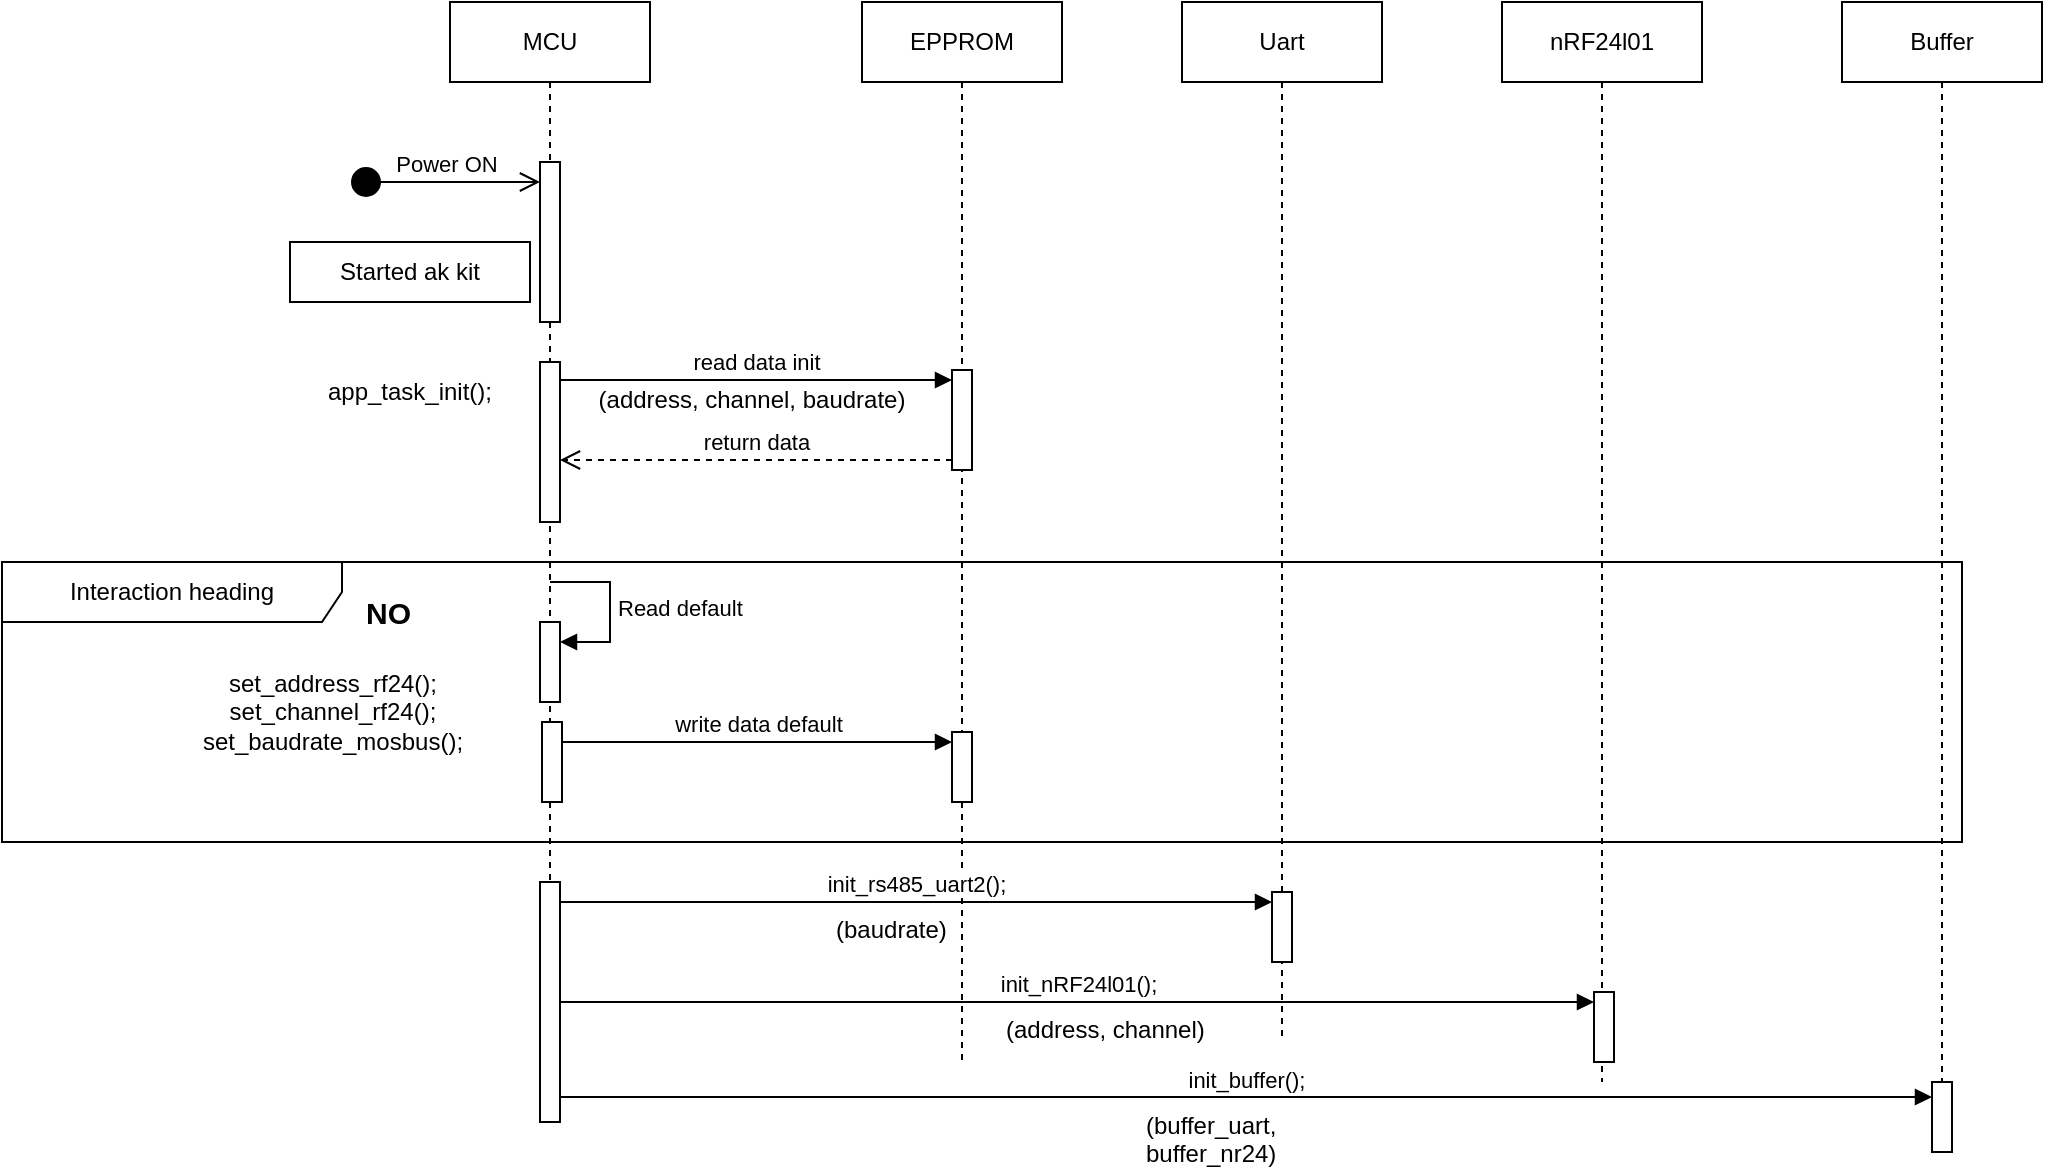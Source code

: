 <mxfile version="22.1.18" type="github" pages="2">
  <diagram name="init_data_on_flash" id="_rqPvwlqcu5d_cv0ufVX">
    <mxGraphModel dx="1440" dy="721" grid="1" gridSize="10" guides="1" tooltips="1" connect="1" arrows="1" fold="1" page="1" pageScale="1" pageWidth="850" pageHeight="1100" math="0" shadow="0">
      <root>
        <mxCell id="0" />
        <mxCell id="1" parent="0" />
        <mxCell id="lFg5hrSPJq1oh815YFEz-1" value="MCU" style="shape=umlLifeline;perimeter=lifelinePerimeter;whiteSpace=wrap;html=1;container=1;dropTarget=0;collapsible=0;recursiveResize=0;outlineConnect=0;portConstraint=eastwest;newEdgeStyle={&quot;curved&quot;:0,&quot;rounded&quot;:0};" vertex="1" parent="1">
          <mxGeometry x="104" y="40" width="100" height="560" as="geometry" />
        </mxCell>
        <mxCell id="lFg5hrSPJq1oh815YFEz-8" value="" style="html=1;points=[[0,0,0,0,5],[0,1,0,0,-5],[1,0,0,0,5],[1,1,0,0,-5]];perimeter=orthogonalPerimeter;outlineConnect=0;targetShapes=umlLifeline;portConstraint=eastwest;newEdgeStyle={&quot;curved&quot;:0,&quot;rounded&quot;:0};" vertex="1" parent="lFg5hrSPJq1oh815YFEz-1">
          <mxGeometry x="45" y="80" width="10" height="80" as="geometry" />
        </mxCell>
        <mxCell id="lFg5hrSPJq1oh815YFEz-10" value="" style="html=1;points=[[0,0,0,0,5],[0,1,0,0,-5],[1,0,0,0,5],[1,1,0,0,-5]];perimeter=orthogonalPerimeter;outlineConnect=0;targetShapes=umlLifeline;portConstraint=eastwest;newEdgeStyle={&quot;curved&quot;:0,&quot;rounded&quot;:0};" vertex="1" parent="lFg5hrSPJq1oh815YFEz-1">
          <mxGeometry x="45" y="180" width="10" height="80" as="geometry" />
        </mxCell>
        <mxCell id="lFg5hrSPJq1oh815YFEz-19" value="" style="html=1;points=[[0,0,0,0,5],[0,1,0,0,-5],[1,0,0,0,5],[1,1,0,0,-5]];perimeter=orthogonalPerimeter;outlineConnect=0;targetShapes=umlLifeline;portConstraint=eastwest;newEdgeStyle={&quot;curved&quot;:0,&quot;rounded&quot;:0};" vertex="1" parent="lFg5hrSPJq1oh815YFEz-1">
          <mxGeometry x="45" y="310" width="10" height="40" as="geometry" />
        </mxCell>
        <mxCell id="lFg5hrSPJq1oh815YFEz-20" value="Read default" style="html=1;align=left;spacingLeft=2;endArrow=block;rounded=0;edgeStyle=orthogonalEdgeStyle;curved=0;rounded=0;" edge="1" target="lFg5hrSPJq1oh815YFEz-19" parent="lFg5hrSPJq1oh815YFEz-1">
          <mxGeometry relative="1" as="geometry">
            <mxPoint x="50" y="290" as="sourcePoint" />
            <Array as="points">
              <mxPoint x="80" y="320" />
            </Array>
            <mxPoint as="offset" />
          </mxGeometry>
        </mxCell>
        <mxCell id="lFg5hrSPJq1oh815YFEz-26" value="" style="html=1;points=[[0,0,0,0,5],[0,1,0,0,-5],[1,0,0,0,5],[1,1,0,0,-5]];perimeter=orthogonalPerimeter;outlineConnect=0;targetShapes=umlLifeline;portConstraint=eastwest;newEdgeStyle={&quot;curved&quot;:0,&quot;rounded&quot;:0};" vertex="1" parent="lFg5hrSPJq1oh815YFEz-1">
          <mxGeometry x="45" y="440" width="10" height="120" as="geometry" />
        </mxCell>
        <mxCell id="lFg5hrSPJq1oh815YFEz-4" value="EPPROM" style="shape=umlLifeline;perimeter=lifelinePerimeter;whiteSpace=wrap;html=1;container=1;dropTarget=0;collapsible=0;recursiveResize=0;outlineConnect=0;portConstraint=eastwest;newEdgeStyle={&quot;curved&quot;:0,&quot;rounded&quot;:0};" vertex="1" parent="1">
          <mxGeometry x="310" y="40" width="100" height="530" as="geometry" />
        </mxCell>
        <mxCell id="lFg5hrSPJq1oh815YFEz-5" value="Uart" style="shape=umlLifeline;perimeter=lifelinePerimeter;whiteSpace=wrap;html=1;container=1;dropTarget=0;collapsible=0;recursiveResize=0;outlineConnect=0;portConstraint=eastwest;newEdgeStyle={&quot;curved&quot;:0,&quot;rounded&quot;:0};" vertex="1" parent="1">
          <mxGeometry x="470" y="40" width="100" height="520" as="geometry" />
        </mxCell>
        <mxCell id="lFg5hrSPJq1oh815YFEz-27" value="" style="html=1;points=[[0,0,0,0,5],[0,1,0,0,-5],[1,0,0,0,5],[1,1,0,0,-5]];perimeter=orthogonalPerimeter;outlineConnect=0;targetShapes=umlLifeline;portConstraint=eastwest;newEdgeStyle={&quot;curved&quot;:0,&quot;rounded&quot;:0};" vertex="1" parent="lFg5hrSPJq1oh815YFEz-5">
          <mxGeometry x="45" y="445" width="10" height="35" as="geometry" />
        </mxCell>
        <mxCell id="lFg5hrSPJq1oh815YFEz-6" value="nRF24l01" style="shape=umlLifeline;perimeter=lifelinePerimeter;whiteSpace=wrap;html=1;container=1;dropTarget=0;collapsible=0;recursiveResize=0;outlineConnect=0;portConstraint=eastwest;newEdgeStyle={&quot;curved&quot;:0,&quot;rounded&quot;:0};" vertex="1" parent="1">
          <mxGeometry x="630" y="40" width="100" height="540" as="geometry" />
        </mxCell>
        <mxCell id="lFg5hrSPJq1oh815YFEz-29" value="" style="html=1;points=[[0,0,0,0,5],[0,1,0,0,-5],[1,0,0,0,5],[1,1,0,0,-5]];perimeter=orthogonalPerimeter;outlineConnect=0;targetShapes=umlLifeline;portConstraint=eastwest;newEdgeStyle={&quot;curved&quot;:0,&quot;rounded&quot;:0};" vertex="1" parent="lFg5hrSPJq1oh815YFEz-6">
          <mxGeometry x="46" y="495" width="10" height="35" as="geometry" />
        </mxCell>
        <mxCell id="lFg5hrSPJq1oh815YFEz-7" value="Power ON" style="html=1;verticalAlign=bottom;startArrow=circle;startFill=1;endArrow=open;startSize=6;endSize=8;curved=0;rounded=0;" edge="1" parent="1" target="lFg5hrSPJq1oh815YFEz-8">
          <mxGeometry width="80" relative="1" as="geometry">
            <mxPoint x="54" y="130" as="sourcePoint" />
            <mxPoint x="144" y="130" as="targetPoint" />
          </mxGeometry>
        </mxCell>
        <mxCell id="lFg5hrSPJq1oh815YFEz-9" value="Started ak kit " style="html=1;whiteSpace=wrap;" vertex="1" parent="1">
          <mxGeometry x="24" y="160" width="120" height="30" as="geometry" />
        </mxCell>
        <mxCell id="lFg5hrSPJq1oh815YFEz-11" value="app_task_init();" style="text;html=1;strokeColor=none;fillColor=none;align=center;verticalAlign=middle;whiteSpace=wrap;rounded=0;" vertex="1" parent="1">
          <mxGeometry x="29" y="220" width="110" height="30" as="geometry" />
        </mxCell>
        <mxCell id="lFg5hrSPJq1oh815YFEz-12" value="" style="html=1;points=[[0,0,0,0,5],[0,1,0,0,-5],[1,0,0,0,5],[1,1,0,0,-5]];perimeter=orthogonalPerimeter;outlineConnect=0;targetShapes=umlLifeline;portConstraint=eastwest;newEdgeStyle={&quot;curved&quot;:0,&quot;rounded&quot;:0};" vertex="1" parent="1">
          <mxGeometry x="355" y="224" width="10" height="50" as="geometry" />
        </mxCell>
        <mxCell id="lFg5hrSPJq1oh815YFEz-13" value="&lt;div&gt;read data init&lt;/div&gt;" style="html=1;verticalAlign=bottom;endArrow=block;curved=0;rounded=0;entryX=0;entryY=0;entryDx=0;entryDy=5;" edge="1" target="lFg5hrSPJq1oh815YFEz-12" parent="1" source="lFg5hrSPJq1oh815YFEz-10">
          <mxGeometry relative="1" as="geometry">
            <mxPoint x="285" y="229" as="sourcePoint" />
          </mxGeometry>
        </mxCell>
        <mxCell id="lFg5hrSPJq1oh815YFEz-14" value="return data" style="html=1;verticalAlign=bottom;endArrow=open;dashed=1;endSize=8;curved=0;rounded=0;exitX=0;exitY=1;exitDx=0;exitDy=-5;" edge="1" source="lFg5hrSPJq1oh815YFEz-12" parent="1" target="lFg5hrSPJq1oh815YFEz-10">
          <mxGeometry relative="1" as="geometry">
            <mxPoint x="285" y="269" as="targetPoint" />
          </mxGeometry>
        </mxCell>
        <mxCell id="lFg5hrSPJq1oh815YFEz-15" value="(address, channel, baudrate)" style="text;html=1;strokeColor=none;fillColor=none;align=center;verticalAlign=middle;whiteSpace=wrap;rounded=0;" vertex="1" parent="1">
          <mxGeometry x="168" y="224" width="174" height="30" as="geometry" />
        </mxCell>
        <mxCell id="lFg5hrSPJq1oh815YFEz-16" value="Interaction heading" style="shape=umlFrame;whiteSpace=wrap;html=1;pointerEvents=0;recursiveResize=0;container=1;collapsible=0;width=170;" vertex="1" parent="1">
          <mxGeometry x="-120" y="320" width="980" height="140" as="geometry" />
        </mxCell>
        <mxCell id="lFg5hrSPJq1oh815YFEz-17" value="&lt;b&gt;&lt;font style=&quot;font-size: 15px;&quot;&gt;NO&lt;/font&gt;&lt;/b&gt;" style="text;html=1;" vertex="1" parent="lFg5hrSPJq1oh815YFEz-16">
          <mxGeometry width="30" height="20" relative="1" as="geometry">
            <mxPoint x="180" y="10" as="offset" />
          </mxGeometry>
        </mxCell>
        <mxCell id="lFg5hrSPJq1oh815YFEz-21" value="" style="html=1;points=[[0,0,0,0,5],[0,1,0,0,-5],[1,0,0,0,5],[1,1,0,0,-5]];perimeter=orthogonalPerimeter;outlineConnect=0;targetShapes=umlLifeline;portConstraint=eastwest;newEdgeStyle={&quot;curved&quot;:0,&quot;rounded&quot;:0};" vertex="1" parent="lFg5hrSPJq1oh815YFEz-16">
          <mxGeometry x="270" y="80" width="10" height="40" as="geometry" />
        </mxCell>
        <mxCell id="lFg5hrSPJq1oh815YFEz-22" value="" style="html=1;points=[[0,0,0,0,5],[0,1,0,0,-5],[1,0,0,0,5],[1,1,0,0,-5]];perimeter=orthogonalPerimeter;outlineConnect=0;targetShapes=umlLifeline;portConstraint=eastwest;newEdgeStyle={&quot;curved&quot;:0,&quot;rounded&quot;:0};" vertex="1" parent="lFg5hrSPJq1oh815YFEz-16">
          <mxGeometry x="475" y="85" width="10" height="35" as="geometry" />
        </mxCell>
        <mxCell id="lFg5hrSPJq1oh815YFEz-23" value="write data default" style="html=1;verticalAlign=bottom;endArrow=block;curved=0;rounded=0;entryX=0;entryY=0;entryDx=0;entryDy=5;" edge="1" target="lFg5hrSPJq1oh815YFEz-22" parent="lFg5hrSPJq1oh815YFEz-16" source="lFg5hrSPJq1oh815YFEz-21">
          <mxGeometry relative="1" as="geometry">
            <mxPoint x="405" y="90" as="sourcePoint" />
          </mxGeometry>
        </mxCell>
        <mxCell id="lFg5hrSPJq1oh815YFEz-25" value="&lt;div&gt;set_address_rf24();&lt;/div&gt;&lt;div&gt;set_channel_rf24();&lt;/div&gt;&lt;div&gt;set_baudrate_mosbus();&lt;br&gt;&lt;/div&gt;" style="text;html=1;strokeColor=none;fillColor=none;align=center;verticalAlign=middle;whiteSpace=wrap;rounded=0;" vertex="1" parent="lFg5hrSPJq1oh815YFEz-16">
          <mxGeometry x="90" y="40" width="151" height="70" as="geometry" />
        </mxCell>
        <mxCell id="lFg5hrSPJq1oh815YFEz-28" value="&lt;div&gt;init_rs485_uart2();&lt;/div&gt;" style="html=1;verticalAlign=bottom;endArrow=block;curved=0;rounded=0;entryX=0;entryY=0;entryDx=0;entryDy=5;" edge="1" parent="1" target="lFg5hrSPJq1oh815YFEz-27">
          <mxGeometry x="-0.001" relative="1" as="geometry">
            <mxPoint x="159" y="490" as="sourcePoint" />
            <mxPoint as="offset" />
          </mxGeometry>
        </mxCell>
        <mxCell id="lFg5hrSPJq1oh815YFEz-30" value="init_nRF24l01();" style="html=1;verticalAlign=bottom;endArrow=block;curved=0;rounded=0;entryX=0;entryY=0;entryDx=0;entryDy=5;" edge="1" parent="1" target="lFg5hrSPJq1oh815YFEz-29">
          <mxGeometry relative="1" as="geometry">
            <mxPoint x="159" y="540" as="sourcePoint" />
          </mxGeometry>
        </mxCell>
        <mxCell id="lFg5hrSPJq1oh815YFEz-31" value="(baudrate)" style="text;whiteSpace=wrap;html=1;" vertex="1" parent="1">
          <mxGeometry x="295" y="490" width="60" height="20" as="geometry" />
        </mxCell>
        <mxCell id="lFg5hrSPJq1oh815YFEz-32" value="(address, channel)" style="text;whiteSpace=wrap;html=1;" vertex="1" parent="1">
          <mxGeometry x="380" y="540" width="120" height="20" as="geometry" />
        </mxCell>
        <mxCell id="CLKx9_vtKcZAz9AbXq3Q-1" value="Buffer" style="shape=umlLifeline;perimeter=lifelinePerimeter;whiteSpace=wrap;html=1;container=1;dropTarget=0;collapsible=0;recursiveResize=0;outlineConnect=0;portConstraint=eastwest;newEdgeStyle={&quot;curved&quot;:0,&quot;rounded&quot;:0};" vertex="1" parent="1">
          <mxGeometry x="800" y="40" width="100" height="540" as="geometry" />
        </mxCell>
        <mxCell id="CLKx9_vtKcZAz9AbXq3Q-2" value="" style="html=1;points=[[0,0,0,0,5],[0,1,0,0,-5],[1,0,0,0,5],[1,1,0,0,-5]];perimeter=orthogonalPerimeter;outlineConnect=0;targetShapes=umlLifeline;portConstraint=eastwest;newEdgeStyle={&quot;curved&quot;:0,&quot;rounded&quot;:0};" vertex="1" parent="1">
          <mxGeometry x="845" y="580" width="10" height="35" as="geometry" />
        </mxCell>
        <mxCell id="CLKx9_vtKcZAz9AbXq3Q-3" value="init_buffer();" style="html=1;verticalAlign=bottom;endArrow=block;curved=0;rounded=0;entryX=0;entryY=0;entryDx=0;entryDy=5;" edge="1" parent="1" source="lFg5hrSPJq1oh815YFEz-26">
          <mxGeometry x="-0.001" relative="1" as="geometry">
            <mxPoint x="190" y="588" as="sourcePoint" />
            <mxPoint x="845" y="587.5" as="targetPoint" />
            <mxPoint as="offset" />
          </mxGeometry>
        </mxCell>
        <mxCell id="CLKx9_vtKcZAz9AbXq3Q-4" value="(buffer_uart, buffer_nr24)" style="text;whiteSpace=wrap;html=1;" vertex="1" parent="1">
          <mxGeometry x="450" y="587.5" width="120" height="20" as="geometry" />
        </mxCell>
      </root>
    </mxGraphModel>
  </diagram>
  <diagram id="e3z4IiF4BHt0ulagmXcm" name="Page-2">
    <mxGraphModel dx="1235" dy="1507" grid="1" gridSize="10" guides="1" tooltips="1" connect="1" arrows="1" fold="1" page="1" pageScale="1" pageWidth="850" pageHeight="1100" math="0" shadow="0">
      <root>
        <mxCell id="0" />
        <mxCell id="1" parent="0" />
        <mxCell id="tzuWYnrK_tekmQwqD7HS-1" value="&lt;div&gt;Device_1 &lt;br&gt;&lt;/div&gt;&lt;div&gt;RS485&lt;/div&gt;" style="shape=umlLifeline;perimeter=lifelinePerimeter;whiteSpace=wrap;html=1;container=1;dropTarget=0;collapsible=0;recursiveResize=0;outlineConnect=0;portConstraint=eastwest;newEdgeStyle={&quot;curved&quot;:0,&quot;rounded&quot;:0};" vertex="1" parent="1">
          <mxGeometry x="160" y="40" width="100" height="300" as="geometry" />
        </mxCell>
      </root>
    </mxGraphModel>
  </diagram>
</mxfile>
